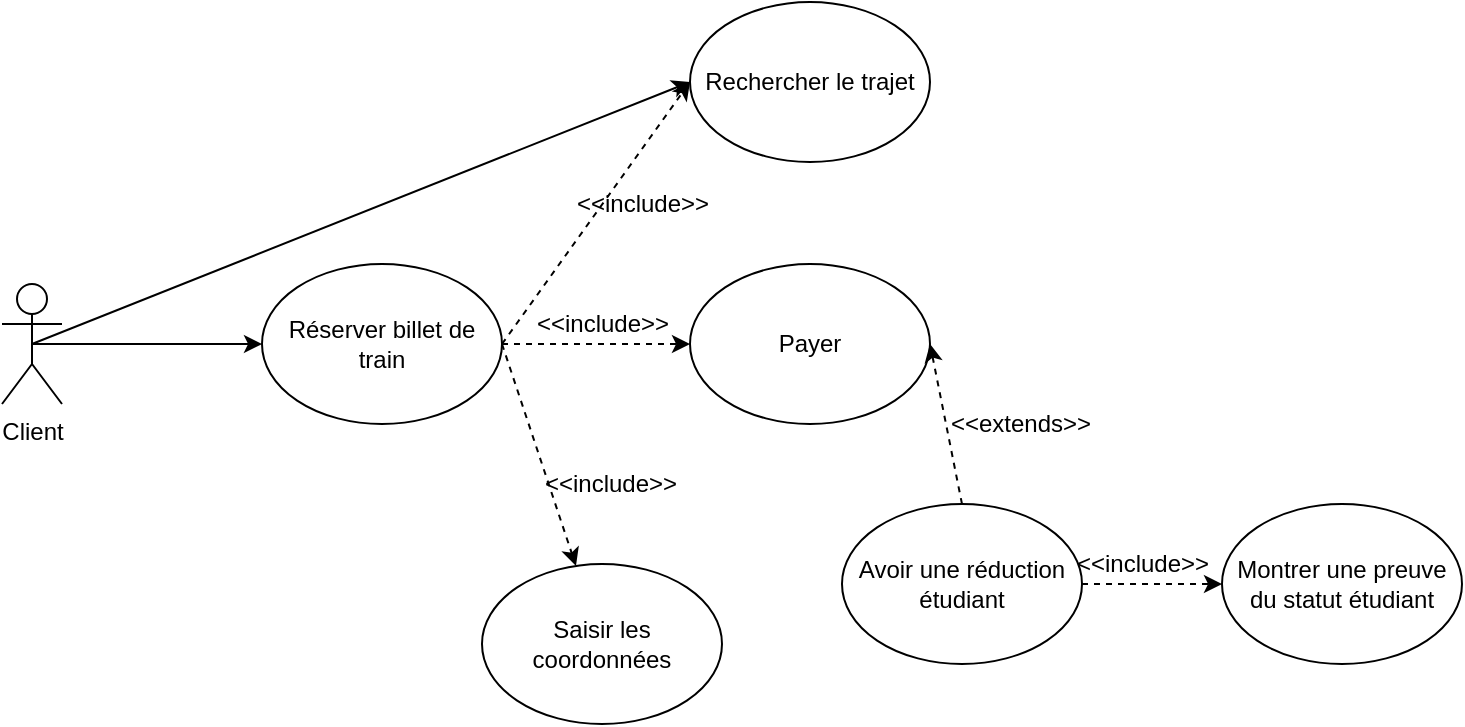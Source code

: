 <mxfile version="13.9.9" type="device"><diagram id="WtzupJBqA-VaHsxqY4CM" name="Page-1"><mxGraphModel dx="1024" dy="592" grid="1" gridSize="10" guides="1" tooltips="1" connect="1" arrows="1" fold="1" page="1" pageScale="1" pageWidth="827" pageHeight="1169" math="0" shadow="0"><root><mxCell id="0"/><mxCell id="1" parent="0"/><mxCell id="2JpxG5DZncWWxXkYsIN5-7" value="Client" style="shape=umlActor;verticalLabelPosition=bottom;verticalAlign=top;html=1;outlineConnect=0;" parent="1" vertex="1"><mxGeometry x="70" y="240" width="30" height="60" as="geometry"/></mxCell><mxCell id="2JpxG5DZncWWxXkYsIN5-8" value="Réserver billet de train" style="ellipse;whiteSpace=wrap;html=1;" parent="1" vertex="1"><mxGeometry x="200" y="230" width="120" height="80" as="geometry"/></mxCell><mxCell id="2JpxG5DZncWWxXkYsIN5-9" value="Payer" style="ellipse;whiteSpace=wrap;html=1;" parent="1" vertex="1"><mxGeometry x="414" y="230" width="120" height="80" as="geometry"/></mxCell><mxCell id="2JpxG5DZncWWxXkYsIN5-10" value="Rechercher le trajet" style="ellipse;whiteSpace=wrap;html=1;" parent="1" vertex="1"><mxGeometry x="414" y="99" width="120" height="80" as="geometry"/></mxCell><mxCell id="2JpxG5DZncWWxXkYsIN5-11" value="Avoir une réduction étudiant" style="ellipse;whiteSpace=wrap;html=1;" parent="1" vertex="1"><mxGeometry x="490" y="350" width="120" height="80" as="geometry"/></mxCell><mxCell id="2JpxG5DZncWWxXkYsIN5-12" value="Montrer une preuve du statut étudiant" style="ellipse;whiteSpace=wrap;html=1;" parent="1" vertex="1"><mxGeometry x="680" y="350" width="120" height="80" as="geometry"/></mxCell><mxCell id="2JpxG5DZncWWxXkYsIN5-13" value="" style="endArrow=classic;dashed=1;html=1;startArrow=none;startFill=0;endFill=1;exitX=0.5;exitY=0;exitDx=0;exitDy=0;entryX=1;entryY=0.5;entryDx=0;entryDy=0;" parent="1" source="2JpxG5DZncWWxXkYsIN5-11" target="2JpxG5DZncWWxXkYsIN5-9" edge="1"><mxGeometry width="50" height="50" relative="1" as="geometry"><mxPoint x="360" y="330" as="sourcePoint"/><mxPoint x="450" y="420" as="targetPoint"/></mxGeometry></mxCell><mxCell id="2JpxG5DZncWWxXkYsIN5-14" value="" style="endArrow=classic;dashed=1;html=1;startArrow=none;startFill=0;endFill=1;entryX=0;entryY=0.5;entryDx=0;entryDy=0;" parent="1" target="2JpxG5DZncWWxXkYsIN5-9" edge="1"><mxGeometry width="50" height="50" relative="1" as="geometry"><mxPoint x="320" y="270" as="sourcePoint"/><mxPoint x="450" y="260" as="targetPoint"/></mxGeometry></mxCell><mxCell id="2JpxG5DZncWWxXkYsIN5-15" value="" style="endArrow=classic;dashed=1;html=1;startArrow=none;startFill=0;endFill=1;exitX=1;exitY=0.5;exitDx=0;exitDy=0;entryX=0;entryY=0.5;entryDx=0;entryDy=0;" parent="1" source="2JpxG5DZncWWxXkYsIN5-8" target="2JpxG5DZncWWxXkYsIN5-10" edge="1"><mxGeometry width="50" height="50" relative="1" as="geometry"><mxPoint x="360" y="309" as="sourcePoint"/><mxPoint x="430" y="309" as="targetPoint"/></mxGeometry></mxCell><mxCell id="2JpxG5DZncWWxXkYsIN5-16" value="" style="endArrow=classic;dashed=1;html=1;startArrow=none;startFill=0;endFill=1;exitX=1;exitY=0.5;exitDx=0;exitDy=0;entryX=0;entryY=0.5;entryDx=0;entryDy=0;" parent="1" source="2JpxG5DZncWWxXkYsIN5-11" target="2JpxG5DZncWWxXkYsIN5-12" edge="1"><mxGeometry width="50" height="50" relative="1" as="geometry"><mxPoint x="380" y="260" as="sourcePoint"/><mxPoint x="450" y="260" as="targetPoint"/></mxGeometry></mxCell><mxCell id="2JpxG5DZncWWxXkYsIN5-17" value="&amp;lt;&amp;lt;include&amp;gt;&amp;gt;" style="text;html=1;align=center;verticalAlign=middle;resizable=0;points=[];autosize=1;" parent="1" vertex="1"><mxGeometry x="350" y="190" width="80" height="20" as="geometry"/></mxCell><mxCell id="2JpxG5DZncWWxXkYsIN5-18" value="&amp;lt;&amp;lt;include&amp;gt;&amp;gt;" style="text;html=1;align=center;verticalAlign=middle;resizable=0;points=[];autosize=1;" parent="1" vertex="1"><mxGeometry x="330" y="250" width="80" height="20" as="geometry"/></mxCell><mxCell id="2JpxG5DZncWWxXkYsIN5-19" value="&amp;lt;&amp;lt;extends&amp;gt;&amp;gt;" style="text;html=1;align=center;verticalAlign=middle;resizable=0;points=[];autosize=1;" parent="1" vertex="1"><mxGeometry x="534" y="300" width="90" height="20" as="geometry"/></mxCell><mxCell id="2JpxG5DZncWWxXkYsIN5-20" value="&amp;lt;&amp;lt;include&amp;gt;&amp;gt;" style="text;html=1;align=center;verticalAlign=middle;resizable=0;points=[];autosize=1;" parent="1" vertex="1"><mxGeometry x="600" y="370" width="80" height="20" as="geometry"/></mxCell><mxCell id="2JpxG5DZncWWxXkYsIN5-21" value="" style="endArrow=classic;html=1;exitX=0.5;exitY=0.5;exitDx=0;exitDy=0;exitPerimeter=0;entryX=0;entryY=0.5;entryDx=0;entryDy=0;" parent="1" source="2JpxG5DZncWWxXkYsIN5-7" target="2JpxG5DZncWWxXkYsIN5-8" edge="1"><mxGeometry width="50" height="50" relative="1" as="geometry"><mxPoint x="380" y="260" as="sourcePoint"/><mxPoint x="450" y="260" as="targetPoint"/></mxGeometry></mxCell><mxCell id="2JpxG5DZncWWxXkYsIN5-22" value="" style="endArrow=classic;dashed=1;html=1;startArrow=none;startFill=0;endFill=1;exitX=1;exitY=0.5;exitDx=0;exitDy=0;" parent="1" source="2JpxG5DZncWWxXkYsIN5-8" target="2JpxG5DZncWWxXkYsIN5-23" edge="1"><mxGeometry width="50" height="50" relative="1" as="geometry"><mxPoint x="380" y="260" as="sourcePoint"/><mxPoint x="360" y="340" as="targetPoint"/></mxGeometry></mxCell><mxCell id="2JpxG5DZncWWxXkYsIN5-23" value="Saisir les coordonnées" style="ellipse;whiteSpace=wrap;html=1;" parent="1" vertex="1"><mxGeometry x="310" y="380" width="120" height="80" as="geometry"/></mxCell><mxCell id="2JpxG5DZncWWxXkYsIN5-24" value="&amp;lt;&amp;lt;include&amp;gt;&amp;gt;" style="text;html=1;align=center;verticalAlign=middle;resizable=0;points=[];autosize=1;" parent="1" vertex="1"><mxGeometry x="334" y="330" width="80" height="20" as="geometry"/></mxCell><mxCell id="2JpxG5DZncWWxXkYsIN5-25" value="" style="endArrow=classic;html=1;exitX=0.5;exitY=0.5;exitDx=0;exitDy=0;exitPerimeter=0;entryX=0;entryY=0.5;entryDx=0;entryDy=0;" parent="1" source="2JpxG5DZncWWxXkYsIN5-7" target="2JpxG5DZncWWxXkYsIN5-10" edge="1"><mxGeometry width="50" height="50" relative="1" as="geometry"><mxPoint x="380" y="250" as="sourcePoint"/><mxPoint x="450" y="250" as="targetPoint"/></mxGeometry></mxCell></root></mxGraphModel></diagram></mxfile>